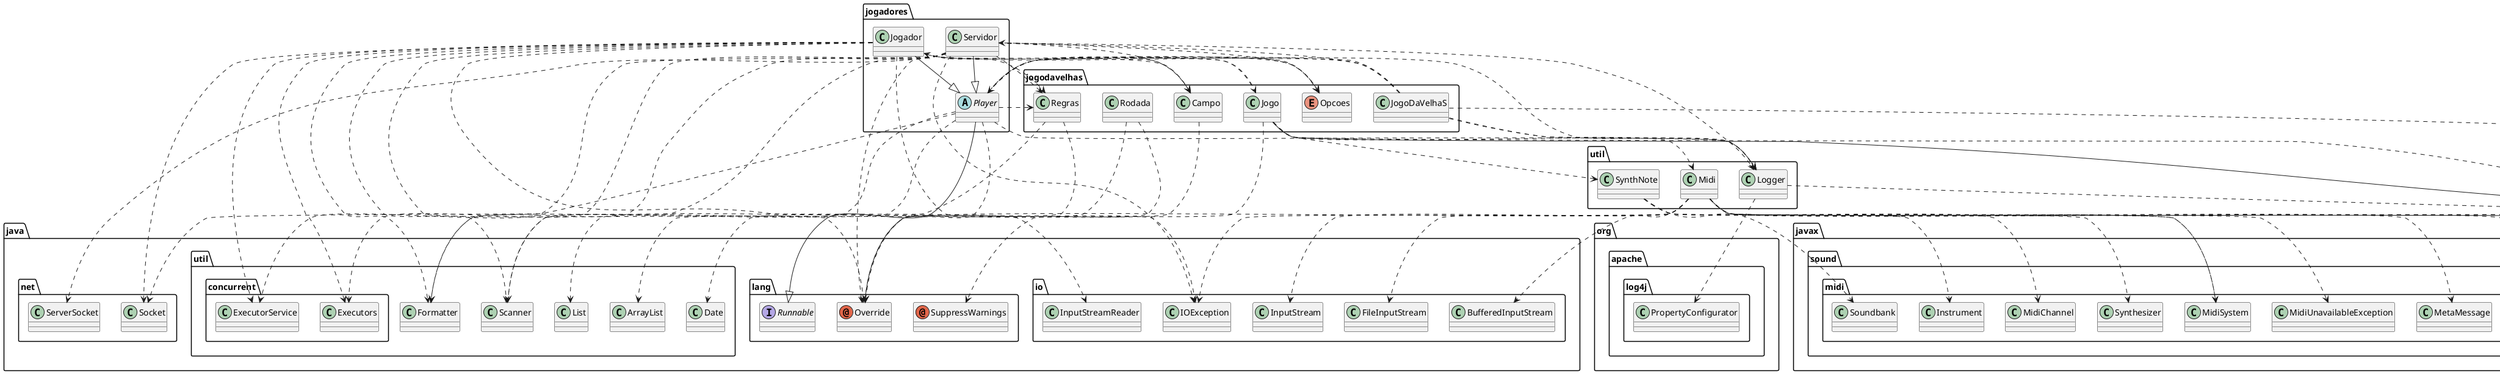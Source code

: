@startuml
abstract class jogadores.Player
annotation java.lang.Override
annotation java.lang.SuppressWarnings
class java.io.BufferedInputStream
class java.io.FileInputStream
class java.io.IOException
class java.io.InputStream
class java.io.InputStreamReader
class java.net.ServerSocket
class java.net.Socket
class java.util.ArrayList
class java.util.Date
class java.util.Formatter
class java.util.List
class java.util.Scanner
class java.util.concurrent.ExecutorService
class java.util.concurrent.Executors
class javax.sound.midi.Instrument
class javax.sound.midi.InvalidMidiDataException
class javax.sound.midi.MetaMessage
class javax.sound.midi.MidiChannel
class javax.sound.midi.MidiSystem
class javax.sound.midi.MidiUnavailableException
class javax.sound.midi.Sequence
class javax.sound.midi.Sequencer
class javax.sound.midi.Soundbank
class javax.sound.midi.Synthesizer
class javax.swing.JFrame
class javax.swing.JOptionPane
class jogadores.Jogador
class jogadores.Servidor
class jogodavelhas.Campo
class jogodavelhas.Jogo
class jogodavelhas.JogoDaVelhaS
class jogodavelhas.Regras
class jogodavelhas.Rodada
class org.apache.log4j.PropertyConfigurator
class util.Logger
class util.Midi
class util.SynthNote
enum jogodavelhas.Opcoes
interface java.lang.Runnable
interface javax.sound.midi.MetaEventListener
jogadores.Player ..> java.lang.Override
jogadores.Player ..> java.net.Socket
jogadores.Player ..> java.util.Formatter
jogadores.Player ..> java.util.Scanner
jogadores.Player ..> jogodavelhas.Campo
jogadores.Player ..> jogodavelhas.Jogo
jogadores.Player ..> jogodavelhas.Regras
jogadores.Player ..> util.Logger
jogadores.Player ..> jogodavelhas.Opcoes
jogadores.Player --|> java.lang.Runnable
jogadores.Jogador --|> jogadores.Player
jogadores.Jogador ..> java.lang.Override
jogadores.Jogador ..> java.io.IOException
jogadores.Jogador ..> java.io.InputStreamReader
jogadores.Jogador ..> java.net.Socket
jogadores.Jogador ..> java.util.Formatter
jogadores.Jogador ..> java.util.Scanner
jogadores.Jogador ..> java.util.concurrent.ExecutorService
jogadores.Jogador ..> java.util.concurrent.Executors
jogadores.Jogador ..> jogodavelhas.Campo
jogadores.Jogador ..> jogodavelhas.Regras
jogadores.Jogador ..> util.Logger
jogadores.Jogador ..> jogodavelhas.Opcoes
jogadores.Servidor --|> jogadores.Player
jogadores.Servidor ..> java.lang.Override
jogadores.Servidor ..> java.io.IOException
jogadores.Servidor ..> java.net.ServerSocket
jogadores.Servidor ..> java.util.Formatter
jogadores.Servidor ..> java.util.Scanner
jogadores.Servidor ..> java.util.concurrent.ExecutorService
jogadores.Servidor ..> java.util.concurrent.Executors
jogadores.Servidor ..> jogodavelhas.Campo
jogadores.Servidor ..> jogodavelhas.Regras
jogadores.Servidor ..> util.Logger
jogadores.Servidor ..> jogodavelhas.Opcoes
jogodavelhas.Campo ..> java.lang.Override
jogodavelhas.Jogo ..> jogadores.Player
jogodavelhas.Jogo ..> java.lang.SuppressWarnings
jogodavelhas.Jogo --|> javax.swing.JFrame
jogodavelhas.Jogo ..> javax.swing.JOptionPane
jogodavelhas.Jogo ..> util.Logger
jogodavelhas.Jogo ..> util.SynthNote
jogodavelhas.JogoDaVelhaS ..> jogadores.Player
jogodavelhas.JogoDaVelhaS ..> javax.swing.JOptionPane
jogodavelhas.JogoDaVelhaS ..> jogadores.Jogador
jogodavelhas.JogoDaVelhaS ..> jogadores.Servidor
jogodavelhas.JogoDaVelhaS ..> util.Logger
jogodavelhas.JogoDaVelhaS ..> util.Midi
jogodavelhas.Regras ..> java.util.ArrayList
jogodavelhas.Regras ..> java.util.List
jogodavelhas.Rodada ..> java.lang.Override
jogodavelhas.Rodada ..> java.util.Date
util.Logger ..> javax.swing.JOptionPane
util.Logger ..> org.apache.log4j.PropertyConfigurator
util.Midi ..> java.lang.Override
util.Midi ..> java.io.BufferedInputStream
util.Midi ..> java.io.FileInputStream
util.Midi ..> java.io.IOException
util.Midi ..> java.io.InputStream
util.Midi ..> javax.sound.midi.InvalidMidiDataException
util.Midi ..> javax.sound.midi.MetaMessage
util.Midi ..> javax.sound.midi.MidiSystem
util.Midi ..> javax.sound.midi.MidiUnavailableException
util.Midi ..> javax.sound.midi.Sequence
util.Midi ..> javax.sound.midi.Sequencer
util.Midi --|> javax.sound.midi.MetaEventListener
util.SynthNote ..> javax.sound.midi.Instrument
util.SynthNote ..> javax.sound.midi.MidiChannel
util.SynthNote ..> javax.sound.midi.MidiSystem
util.SynthNote ..> javax.sound.midi.Soundbank
util.SynthNote ..> javax.sound.midi.Synthesizer
@enduml